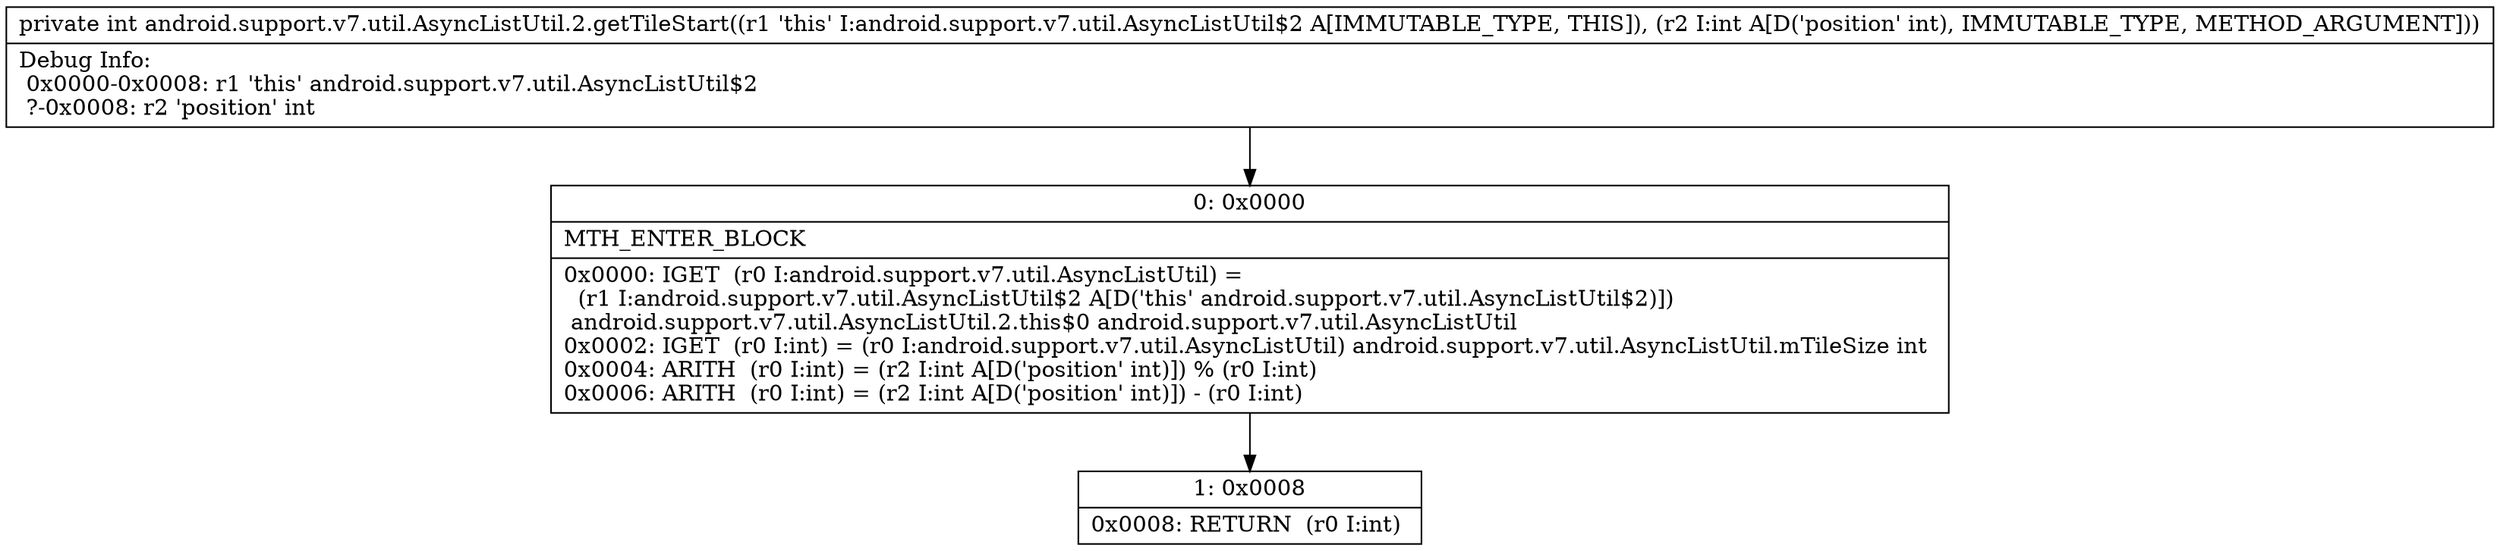 digraph "CFG forandroid.support.v7.util.AsyncListUtil.2.getTileStart(I)I" {
Node_0 [shape=record,label="{0\:\ 0x0000|MTH_ENTER_BLOCK\l|0x0000: IGET  (r0 I:android.support.v7.util.AsyncListUtil) = \l  (r1 I:android.support.v7.util.AsyncListUtil$2 A[D('this' android.support.v7.util.AsyncListUtil$2)])\l android.support.v7.util.AsyncListUtil.2.this$0 android.support.v7.util.AsyncListUtil \l0x0002: IGET  (r0 I:int) = (r0 I:android.support.v7.util.AsyncListUtil) android.support.v7.util.AsyncListUtil.mTileSize int \l0x0004: ARITH  (r0 I:int) = (r2 I:int A[D('position' int)]) % (r0 I:int) \l0x0006: ARITH  (r0 I:int) = (r2 I:int A[D('position' int)]) \- (r0 I:int) \l}"];
Node_1 [shape=record,label="{1\:\ 0x0008|0x0008: RETURN  (r0 I:int) \l}"];
MethodNode[shape=record,label="{private int android.support.v7.util.AsyncListUtil.2.getTileStart((r1 'this' I:android.support.v7.util.AsyncListUtil$2 A[IMMUTABLE_TYPE, THIS]), (r2 I:int A[D('position' int), IMMUTABLE_TYPE, METHOD_ARGUMENT]))  | Debug Info:\l  0x0000\-0x0008: r1 'this' android.support.v7.util.AsyncListUtil$2\l  ?\-0x0008: r2 'position' int\l}"];
MethodNode -> Node_0;
Node_0 -> Node_1;
}

